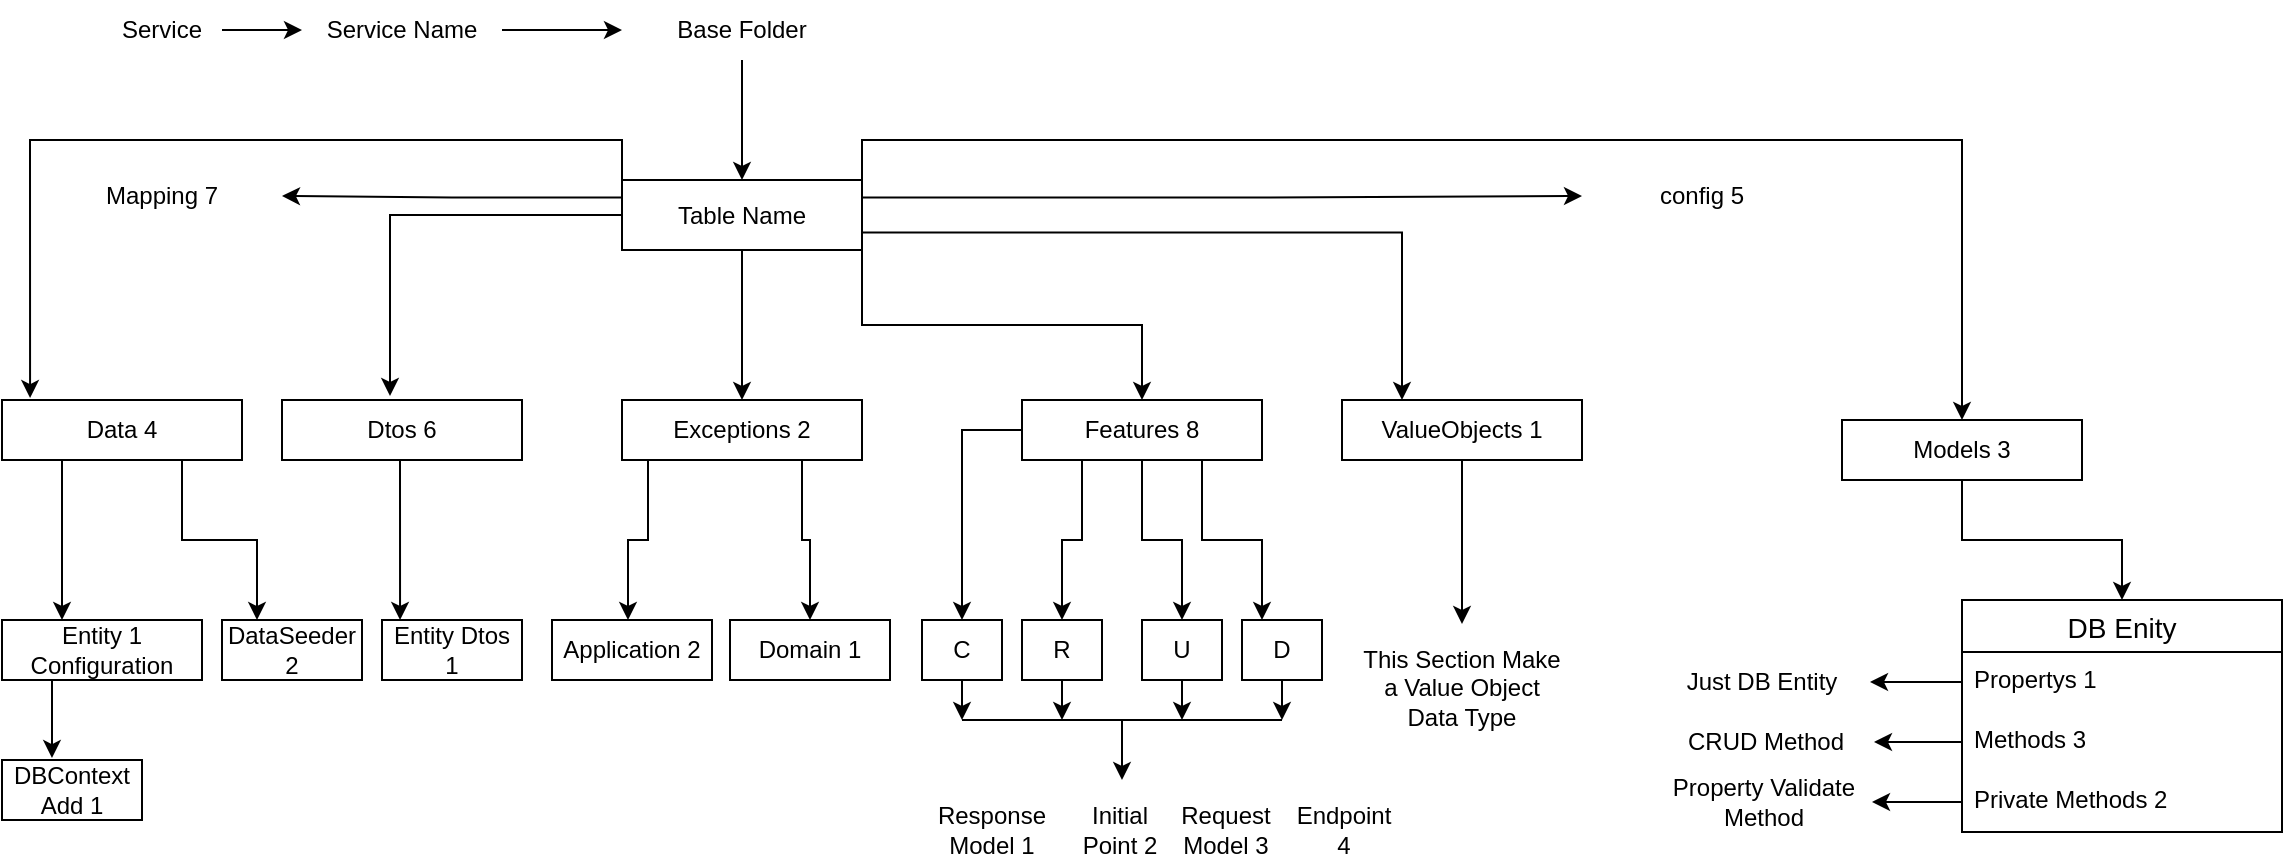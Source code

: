 <mxfile version="21.1.2" type="github">
  <diagram name="Page-1" id="UMADV98i5JFgTWzXtIxi">
    <mxGraphModel dx="1120" dy="452" grid="1" gridSize="10" guides="1" tooltips="1" connect="1" arrows="1" fold="1" page="1" pageScale="1" pageWidth="827" pageHeight="1169" math="0" shadow="0">
      <root>
        <mxCell id="0" />
        <mxCell id="1" parent="0" />
        <mxCell id="pZzHoeOJ069ep5u9NYxu-22" style="edgeStyle=orthogonalEdgeStyle;rounded=0;orthogonalLoop=1;jettySize=auto;html=1;entryX=0;entryY=0.5;entryDx=0;entryDy=0;" parent="1" source="pZzHoeOJ069ep5u9NYxu-19" target="pZzHoeOJ069ep5u9NYxu-21" edge="1">
          <mxGeometry relative="1" as="geometry">
            <mxPoint x="230" y="20" as="targetPoint" />
          </mxGeometry>
        </mxCell>
        <mxCell id="pZzHoeOJ069ep5u9NYxu-19" value="Service" style="text;html=1;strokeColor=none;fillColor=none;align=center;verticalAlign=middle;whiteSpace=wrap;rounded=0;" parent="1" vertex="1">
          <mxGeometry x="60" y="10" width="60" height="30" as="geometry" />
        </mxCell>
        <mxCell id="pZzHoeOJ069ep5u9NYxu-24" style="edgeStyle=orthogonalEdgeStyle;rounded=0;orthogonalLoop=1;jettySize=auto;html=1;" parent="1" source="pZzHoeOJ069ep5u9NYxu-21" target="pZzHoeOJ069ep5u9NYxu-23" edge="1">
          <mxGeometry relative="1" as="geometry" />
        </mxCell>
        <mxCell id="pZzHoeOJ069ep5u9NYxu-21" value="Service Name" style="text;html=1;strokeColor=none;fillColor=none;align=center;verticalAlign=middle;whiteSpace=wrap;rounded=0;" parent="1" vertex="1">
          <mxGeometry x="160" y="10" width="100" height="30" as="geometry" />
        </mxCell>
        <mxCell id="pZzHoeOJ069ep5u9NYxu-30" style="edgeStyle=orthogonalEdgeStyle;rounded=0;orthogonalLoop=1;jettySize=auto;html=1;exitX=0.5;exitY=1;exitDx=0;exitDy=0;" parent="1" source="pZzHoeOJ069ep5u9NYxu-23" target="pZzHoeOJ069ep5u9NYxu-25" edge="1">
          <mxGeometry relative="1" as="geometry" />
        </mxCell>
        <mxCell id="pZzHoeOJ069ep5u9NYxu-23" value="Base Folder" style="text;html=1;strokeColor=none;fillColor=none;align=center;verticalAlign=middle;whiteSpace=wrap;rounded=0;" parent="1" vertex="1">
          <mxGeometry x="320" y="10" width="120" height="30" as="geometry" />
        </mxCell>
        <mxCell id="pZzHoeOJ069ep5u9NYxu-38" style="edgeStyle=orthogonalEdgeStyle;rounded=0;orthogonalLoop=1;jettySize=auto;html=1;exitX=1;exitY=0;exitDx=0;exitDy=0;entryX=0.5;entryY=0;entryDx=0;entryDy=0;" parent="1" source="pZzHoeOJ069ep5u9NYxu-25" target="pZzHoeOJ069ep5u9NYxu-35" edge="1">
          <mxGeometry relative="1" as="geometry" />
        </mxCell>
        <mxCell id="pZzHoeOJ069ep5u9NYxu-40" style="edgeStyle=orthogonalEdgeStyle;rounded=0;orthogonalLoop=1;jettySize=auto;html=1;exitX=0.5;exitY=1;exitDx=0;exitDy=0;entryX=0.5;entryY=0;entryDx=0;entryDy=0;" parent="1" source="pZzHoeOJ069ep5u9NYxu-25" target="pZzHoeOJ069ep5u9NYxu-33" edge="1">
          <mxGeometry relative="1" as="geometry" />
        </mxCell>
        <mxCell id="pZzHoeOJ069ep5u9NYxu-41" style="edgeStyle=orthogonalEdgeStyle;rounded=0;orthogonalLoop=1;jettySize=auto;html=1;exitX=0;exitY=0;exitDx=0;exitDy=0;entryX=0.117;entryY=-0.033;entryDx=0;entryDy=0;entryPerimeter=0;" parent="1" source="pZzHoeOJ069ep5u9NYxu-25" target="pZzHoeOJ069ep5u9NYxu-31" edge="1">
          <mxGeometry relative="1" as="geometry">
            <mxPoint x="20" y="140" as="targetPoint" />
          </mxGeometry>
        </mxCell>
        <mxCell id="pZzHoeOJ069ep5u9NYxu-42" style="edgeStyle=orthogonalEdgeStyle;rounded=0;orthogonalLoop=1;jettySize=auto;html=1;exitX=0;exitY=0.5;exitDx=0;exitDy=0;entryX=0.45;entryY=-0.067;entryDx=0;entryDy=0;entryPerimeter=0;" parent="1" source="pZzHoeOJ069ep5u9NYxu-25" target="pZzHoeOJ069ep5u9NYxu-32" edge="1">
          <mxGeometry relative="1" as="geometry" />
        </mxCell>
        <mxCell id="pZzHoeOJ069ep5u9NYxu-51" style="edgeStyle=orthogonalEdgeStyle;rounded=0;orthogonalLoop=1;jettySize=auto;html=1;exitX=1;exitY=1;exitDx=0;exitDy=0;entryX=0.5;entryY=0;entryDx=0;entryDy=0;" parent="1" source="pZzHoeOJ069ep5u9NYxu-25" target="pZzHoeOJ069ep5u9NYxu-34" edge="1">
          <mxGeometry relative="1" as="geometry" />
        </mxCell>
        <mxCell id="pZzHoeOJ069ep5u9NYxu-52" style="edgeStyle=orthogonalEdgeStyle;rounded=0;orthogonalLoop=1;jettySize=auto;html=1;exitX=1;exitY=0.75;exitDx=0;exitDy=0;entryX=0.25;entryY=0;entryDx=0;entryDy=0;" parent="1" source="pZzHoeOJ069ep5u9NYxu-25" target="pZzHoeOJ069ep5u9NYxu-45" edge="1">
          <mxGeometry relative="1" as="geometry" />
        </mxCell>
        <mxCell id="pZzHoeOJ069ep5u9NYxu-56" style="edgeStyle=orthogonalEdgeStyle;rounded=0;orthogonalLoop=1;jettySize=auto;html=1;exitX=1;exitY=0.25;exitDx=0;exitDy=0;" parent="1" source="pZzHoeOJ069ep5u9NYxu-25" target="pZzHoeOJ069ep5u9NYxu-55" edge="1">
          <mxGeometry relative="1" as="geometry" />
        </mxCell>
        <mxCell id="pZzHoeOJ069ep5u9NYxu-58" style="edgeStyle=orthogonalEdgeStyle;rounded=0;orthogonalLoop=1;jettySize=auto;html=1;exitX=0;exitY=0.25;exitDx=0;exitDy=0;" parent="1" source="pZzHoeOJ069ep5u9NYxu-25" target="pZzHoeOJ069ep5u9NYxu-57" edge="1">
          <mxGeometry relative="1" as="geometry" />
        </mxCell>
        <mxCell id="pZzHoeOJ069ep5u9NYxu-25" value="Table Name" style="whiteSpace=wrap;html=1;" parent="1" vertex="1">
          <mxGeometry x="320" y="100" width="120" height="35" as="geometry" />
        </mxCell>
        <mxCell id="YP6eUnewBaTXaxf08kpu-2" value="" style="edgeStyle=orthogonalEdgeStyle;rounded=0;orthogonalLoop=1;jettySize=auto;html=1;" parent="1" source="pZzHoeOJ069ep5u9NYxu-31" target="YP6eUnewBaTXaxf08kpu-1" edge="1">
          <mxGeometry relative="1" as="geometry">
            <Array as="points">
              <mxPoint x="40" y="260" />
              <mxPoint x="40" y="260" />
            </Array>
          </mxGeometry>
        </mxCell>
        <mxCell id="YP6eUnewBaTXaxf08kpu-6" style="edgeStyle=orthogonalEdgeStyle;rounded=0;orthogonalLoop=1;jettySize=auto;html=1;exitX=0.75;exitY=1;exitDx=0;exitDy=0;entryX=0.25;entryY=0;entryDx=0;entryDy=0;" parent="1" source="pZzHoeOJ069ep5u9NYxu-31" target="YP6eUnewBaTXaxf08kpu-5" edge="1">
          <mxGeometry relative="1" as="geometry" />
        </mxCell>
        <mxCell id="pZzHoeOJ069ep5u9NYxu-31" value="Data 4" style="whiteSpace=wrap;html=1;" parent="1" vertex="1">
          <mxGeometry x="10" y="210" width="120" height="30" as="geometry" />
        </mxCell>
        <mxCell id="YP6eUnewBaTXaxf08kpu-9" style="edgeStyle=orthogonalEdgeStyle;rounded=0;orthogonalLoop=1;jettySize=auto;html=1;exitX=0.5;exitY=1;exitDx=0;exitDy=0;entryX=0.129;entryY=0;entryDx=0;entryDy=0;entryPerimeter=0;" parent="1" edge="1">
          <mxGeometry relative="1" as="geometry">
            <mxPoint x="210" y="240" as="sourcePoint" />
            <mxPoint x="209.03" y="320" as="targetPoint" />
            <Array as="points">
              <mxPoint x="209" y="240" />
            </Array>
          </mxGeometry>
        </mxCell>
        <mxCell id="pZzHoeOJ069ep5u9NYxu-32" value="Dtos 6" style="whiteSpace=wrap;html=1;" parent="1" vertex="1">
          <mxGeometry x="150" y="210" width="120" height="30" as="geometry" />
        </mxCell>
        <mxCell id="YP6eUnewBaTXaxf08kpu-11" value="" style="edgeStyle=orthogonalEdgeStyle;rounded=0;orthogonalLoop=1;jettySize=auto;html=1;" parent="1" edge="1">
          <mxGeometry relative="1" as="geometry">
            <mxPoint x="333" y="240" as="sourcePoint" />
            <mxPoint x="323" y="320" as="targetPoint" />
            <Array as="points">
              <mxPoint x="333" y="280" />
              <mxPoint x="323" y="280" />
            </Array>
          </mxGeometry>
        </mxCell>
        <mxCell id="YP6eUnewBaTXaxf08kpu-13" style="edgeStyle=orthogonalEdgeStyle;rounded=0;orthogonalLoop=1;jettySize=auto;html=1;exitX=0.75;exitY=1;exitDx=0;exitDy=0;entryX=0.5;entryY=0;entryDx=0;entryDy=0;" parent="1" source="pZzHoeOJ069ep5u9NYxu-33" target="YP6eUnewBaTXaxf08kpu-12" edge="1">
          <mxGeometry relative="1" as="geometry" />
        </mxCell>
        <mxCell id="pZzHoeOJ069ep5u9NYxu-33" value="Exceptions 2" style="whiteSpace=wrap;html=1;" parent="1" vertex="1">
          <mxGeometry x="320" y="210" width="120" height="30" as="geometry" />
        </mxCell>
        <mxCell id="YP6eUnewBaTXaxf08kpu-15" value="" style="edgeStyle=orthogonalEdgeStyle;rounded=0;orthogonalLoop=1;jettySize=auto;html=1;" parent="1" source="pZzHoeOJ069ep5u9NYxu-34" target="YP6eUnewBaTXaxf08kpu-14" edge="1">
          <mxGeometry relative="1" as="geometry" />
        </mxCell>
        <mxCell id="YP6eUnewBaTXaxf08kpu-19" style="edgeStyle=orthogonalEdgeStyle;rounded=0;orthogonalLoop=1;jettySize=auto;html=1;exitX=0.25;exitY=1;exitDx=0;exitDy=0;entryX=0.5;entryY=0;entryDx=0;entryDy=0;" parent="1" source="pZzHoeOJ069ep5u9NYxu-34" target="YP6eUnewBaTXaxf08kpu-16" edge="1">
          <mxGeometry relative="1" as="geometry" />
        </mxCell>
        <mxCell id="YP6eUnewBaTXaxf08kpu-20" style="edgeStyle=orthogonalEdgeStyle;rounded=0;orthogonalLoop=1;jettySize=auto;html=1;exitX=0.5;exitY=1;exitDx=0;exitDy=0;entryX=0.5;entryY=0;entryDx=0;entryDy=0;" parent="1" source="pZzHoeOJ069ep5u9NYxu-34" target="YP6eUnewBaTXaxf08kpu-17" edge="1">
          <mxGeometry relative="1" as="geometry" />
        </mxCell>
        <mxCell id="YP6eUnewBaTXaxf08kpu-21" style="edgeStyle=orthogonalEdgeStyle;rounded=0;orthogonalLoop=1;jettySize=auto;html=1;exitX=0.75;exitY=1;exitDx=0;exitDy=0;entryX=0.25;entryY=0;entryDx=0;entryDy=0;" parent="1" source="pZzHoeOJ069ep5u9NYxu-34" target="YP6eUnewBaTXaxf08kpu-18" edge="1">
          <mxGeometry relative="1" as="geometry" />
        </mxCell>
        <mxCell id="pZzHoeOJ069ep5u9NYxu-34" value="Features 8" style="whiteSpace=wrap;html=1;" parent="1" vertex="1">
          <mxGeometry x="520" y="210" width="120" height="30" as="geometry" />
        </mxCell>
        <mxCell id="pZzHoeOJ069ep5u9NYxu-59" style="edgeStyle=orthogonalEdgeStyle;rounded=0;orthogonalLoop=1;jettySize=auto;html=1;exitX=0.5;exitY=1;exitDx=0;exitDy=0;entryX=0.5;entryY=0;entryDx=0;entryDy=0;" parent="1" source="pZzHoeOJ069ep5u9NYxu-35" target="u61qnfWPwvR5sV4NFVFH-3" edge="1">
          <mxGeometry relative="1" as="geometry">
            <mxPoint x="821" y="350" as="targetPoint" />
          </mxGeometry>
        </mxCell>
        <mxCell id="pZzHoeOJ069ep5u9NYxu-35" value="Models 3&lt;br&gt;" style="whiteSpace=wrap;html=1;" parent="1" vertex="1">
          <mxGeometry x="930" y="220" width="120" height="30" as="geometry" />
        </mxCell>
        <mxCell id="YP6eUnewBaTXaxf08kpu-23" value="" style="edgeStyle=orthogonalEdgeStyle;rounded=0;orthogonalLoop=1;jettySize=auto;html=1;" parent="1" source="pZzHoeOJ069ep5u9NYxu-45" target="YP6eUnewBaTXaxf08kpu-35" edge="1">
          <mxGeometry relative="1" as="geometry">
            <mxPoint x="740" y="320" as="targetPoint" />
          </mxGeometry>
        </mxCell>
        <mxCell id="pZzHoeOJ069ep5u9NYxu-45" value="ValueObjects 1" style="whiteSpace=wrap;html=1;" parent="1" vertex="1">
          <mxGeometry x="680" y="210" width="120" height="30" as="geometry" />
        </mxCell>
        <mxCell id="pZzHoeOJ069ep5u9NYxu-55" value="config 5" style="text;html=1;strokeColor=none;fillColor=none;align=center;verticalAlign=middle;whiteSpace=wrap;rounded=0;" parent="1" vertex="1">
          <mxGeometry x="800" y="93" width="120" height="30" as="geometry" />
        </mxCell>
        <mxCell id="pZzHoeOJ069ep5u9NYxu-57" value="Mapping 7" style="text;html=1;strokeColor=none;fillColor=none;align=center;verticalAlign=middle;whiteSpace=wrap;rounded=0;" parent="1" vertex="1">
          <mxGeometry x="30" y="93" width="120" height="30" as="geometry" />
        </mxCell>
        <mxCell id="u61qnfWPwvR5sV4NFVFH-3" value="DB Enity" style="swimlane;fontStyle=0;childLayout=stackLayout;horizontal=1;startSize=26;horizontalStack=0;resizeParent=1;resizeParentMax=0;resizeLast=0;collapsible=1;marginBottom=0;align=center;fontSize=14;" parent="1" vertex="1">
          <mxGeometry x="990" y="310" width="160" height="116" as="geometry" />
        </mxCell>
        <mxCell id="u61qnfWPwvR5sV4NFVFH-4" value="Propertys 1" style="text;strokeColor=none;fillColor=none;spacingLeft=4;spacingRight=4;overflow=hidden;rotatable=0;points=[[0,0.5],[1,0.5]];portConstraint=eastwest;fontSize=12;" parent="u61qnfWPwvR5sV4NFVFH-3" vertex="1">
          <mxGeometry y="26" width="160" height="30" as="geometry" />
        </mxCell>
        <mxCell id="u61qnfWPwvR5sV4NFVFH-5" value="Methods 3" style="text;strokeColor=none;fillColor=none;spacingLeft=4;spacingRight=4;overflow=hidden;rotatable=0;points=[[0,0.5],[1,0.5]];portConstraint=eastwest;fontSize=12;" parent="u61qnfWPwvR5sV4NFVFH-3" vertex="1">
          <mxGeometry y="56" width="160" height="30" as="geometry" />
        </mxCell>
        <mxCell id="u61qnfWPwvR5sV4NFVFH-6" value="Private Methods 2" style="text;strokeColor=none;fillColor=none;spacingLeft=4;spacingRight=4;overflow=hidden;rotatable=0;points=[[0,0.5],[1,0.5]];portConstraint=eastwest;fontSize=12;" parent="u61qnfWPwvR5sV4NFVFH-3" vertex="1">
          <mxGeometry y="86" width="160" height="30" as="geometry" />
        </mxCell>
        <mxCell id="JGXLf3AlC8SqFUgYWq7z-3" style="edgeStyle=orthogonalEdgeStyle;rounded=0;orthogonalLoop=1;jettySize=auto;html=1;exitX=0.25;exitY=1;exitDx=0;exitDy=0;entryX=0.357;entryY=-0.033;entryDx=0;entryDy=0;entryPerimeter=0;" edge="1" parent="1" source="YP6eUnewBaTXaxf08kpu-1" target="JGXLf3AlC8SqFUgYWq7z-1">
          <mxGeometry relative="1" as="geometry" />
        </mxCell>
        <mxCell id="YP6eUnewBaTXaxf08kpu-1" value="Entity 1 Configuration" style="whiteSpace=wrap;html=1;" parent="1" vertex="1">
          <mxGeometry x="10" y="320" width="100" height="30" as="geometry" />
        </mxCell>
        <mxCell id="YP6eUnewBaTXaxf08kpu-5" value="DataSeeder 2" style="whiteSpace=wrap;html=1;" parent="1" vertex="1">
          <mxGeometry x="120" y="320" width="70" height="30" as="geometry" />
        </mxCell>
        <mxCell id="YP6eUnewBaTXaxf08kpu-8" value="Entity Dtos 1" style="whiteSpace=wrap;html=1;" parent="1" vertex="1">
          <mxGeometry x="200" y="320" width="70" height="30" as="geometry" />
        </mxCell>
        <mxCell id="YP6eUnewBaTXaxf08kpu-10" value="Application 2" style="whiteSpace=wrap;html=1;" parent="1" vertex="1">
          <mxGeometry x="285" y="320" width="80" height="30" as="geometry" />
        </mxCell>
        <mxCell id="YP6eUnewBaTXaxf08kpu-12" value="Domain 1" style="whiteSpace=wrap;html=1;" parent="1" vertex="1">
          <mxGeometry x="374" y="320" width="80" height="30" as="geometry" />
        </mxCell>
        <mxCell id="JGXLf3AlC8SqFUgYWq7z-4" style="edgeStyle=orthogonalEdgeStyle;rounded=0;orthogonalLoop=1;jettySize=auto;html=1;exitX=0.5;exitY=1;exitDx=0;exitDy=0;" edge="1" parent="1" source="YP6eUnewBaTXaxf08kpu-14">
          <mxGeometry relative="1" as="geometry">
            <mxPoint x="490" y="370" as="targetPoint" />
          </mxGeometry>
        </mxCell>
        <mxCell id="YP6eUnewBaTXaxf08kpu-14" value="C" style="whiteSpace=wrap;html=1;" parent="1" vertex="1">
          <mxGeometry x="470" y="320" width="40" height="30" as="geometry" />
        </mxCell>
        <mxCell id="JGXLf3AlC8SqFUgYWq7z-5" style="edgeStyle=orthogonalEdgeStyle;rounded=0;orthogonalLoop=1;jettySize=auto;html=1;exitX=0.5;exitY=1;exitDx=0;exitDy=0;" edge="1" parent="1" source="YP6eUnewBaTXaxf08kpu-16">
          <mxGeometry relative="1" as="geometry">
            <mxPoint x="540" y="370" as="targetPoint" />
          </mxGeometry>
        </mxCell>
        <mxCell id="YP6eUnewBaTXaxf08kpu-16" value="R" style="whiteSpace=wrap;html=1;" parent="1" vertex="1">
          <mxGeometry x="520" y="320" width="40" height="30" as="geometry" />
        </mxCell>
        <mxCell id="JGXLf3AlC8SqFUgYWq7z-6" style="edgeStyle=orthogonalEdgeStyle;rounded=0;orthogonalLoop=1;jettySize=auto;html=1;exitX=0.5;exitY=1;exitDx=0;exitDy=0;" edge="1" parent="1" source="YP6eUnewBaTXaxf08kpu-17">
          <mxGeometry relative="1" as="geometry">
            <mxPoint x="600" y="370" as="targetPoint" />
          </mxGeometry>
        </mxCell>
        <mxCell id="YP6eUnewBaTXaxf08kpu-17" value="U" style="whiteSpace=wrap;html=1;" parent="1" vertex="1">
          <mxGeometry x="580" y="320" width="40" height="30" as="geometry" />
        </mxCell>
        <mxCell id="JGXLf3AlC8SqFUgYWq7z-7" style="edgeStyle=orthogonalEdgeStyle;rounded=0;orthogonalLoop=1;jettySize=auto;html=1;exitX=0.5;exitY=1;exitDx=0;exitDy=0;" edge="1" parent="1" source="YP6eUnewBaTXaxf08kpu-18">
          <mxGeometry relative="1" as="geometry">
            <mxPoint x="650" y="370" as="targetPoint" />
          </mxGeometry>
        </mxCell>
        <mxCell id="YP6eUnewBaTXaxf08kpu-18" value="D" style="whiteSpace=wrap;html=1;" parent="1" vertex="1">
          <mxGeometry x="630" y="320" width="40" height="30" as="geometry" />
        </mxCell>
        <mxCell id="YP6eUnewBaTXaxf08kpu-27" value="Just DB Entity" style="text;html=1;strokeColor=none;fillColor=none;align=center;verticalAlign=middle;whiteSpace=wrap;rounded=0;" parent="1" vertex="1">
          <mxGeometry x="836" y="336" width="108" height="30" as="geometry" />
        </mxCell>
        <mxCell id="YP6eUnewBaTXaxf08kpu-30" style="edgeStyle=orthogonalEdgeStyle;rounded=0;orthogonalLoop=1;jettySize=auto;html=1;exitX=0;exitY=0.5;exitDx=0;exitDy=0;" parent="1" source="u61qnfWPwvR5sV4NFVFH-4" target="YP6eUnewBaTXaxf08kpu-27" edge="1">
          <mxGeometry relative="1" as="geometry">
            <mxPoint x="960" y="351" as="targetPoint" />
          </mxGeometry>
        </mxCell>
        <mxCell id="YP6eUnewBaTXaxf08kpu-31" value="CRUD Method" style="text;html=1;strokeColor=none;fillColor=none;align=center;verticalAlign=middle;whiteSpace=wrap;rounded=0;" parent="1" vertex="1">
          <mxGeometry x="838" y="366" width="108" height="30" as="geometry" />
        </mxCell>
        <mxCell id="YP6eUnewBaTXaxf08kpu-32" style="edgeStyle=orthogonalEdgeStyle;rounded=0;orthogonalLoop=1;jettySize=auto;html=1;exitX=0;exitY=0.5;exitDx=0;exitDy=0;" parent="1" source="u61qnfWPwvR5sV4NFVFH-5" target="YP6eUnewBaTXaxf08kpu-31" edge="1">
          <mxGeometry relative="1" as="geometry" />
        </mxCell>
        <mxCell id="YP6eUnewBaTXaxf08kpu-33" value="Property Validate Method" style="text;html=1;strokeColor=none;fillColor=none;align=center;verticalAlign=middle;whiteSpace=wrap;rounded=0;" parent="1" vertex="1">
          <mxGeometry x="837" y="396" width="108" height="30" as="geometry" />
        </mxCell>
        <mxCell id="YP6eUnewBaTXaxf08kpu-34" style="edgeStyle=orthogonalEdgeStyle;rounded=0;orthogonalLoop=1;jettySize=auto;html=1;exitX=0;exitY=0.5;exitDx=0;exitDy=0;" parent="1" source="u61qnfWPwvR5sV4NFVFH-6" target="YP6eUnewBaTXaxf08kpu-33" edge="1">
          <mxGeometry relative="1" as="geometry" />
        </mxCell>
        <mxCell id="YP6eUnewBaTXaxf08kpu-35" value="This Section Make a Value Object Data Type" style="text;html=1;strokeColor=none;fillColor=none;align=center;verticalAlign=middle;whiteSpace=wrap;rounded=0;" parent="1" vertex="1">
          <mxGeometry x="686" y="322" width="108" height="64" as="geometry" />
        </mxCell>
        <mxCell id="JGXLf3AlC8SqFUgYWq7z-1" value="DBContext Add 1" style="whiteSpace=wrap;html=1;" vertex="1" parent="1">
          <mxGeometry x="10" y="390" width="70" height="30" as="geometry" />
        </mxCell>
        <mxCell id="JGXLf3AlC8SqFUgYWq7z-9" value="" style="endArrow=none;html=1;rounded=0;" edge="1" parent="1">
          <mxGeometry width="50" height="50" relative="1" as="geometry">
            <mxPoint x="490" y="370" as="sourcePoint" />
            <mxPoint x="650" y="370" as="targetPoint" />
          </mxGeometry>
        </mxCell>
        <mxCell id="JGXLf3AlC8SqFUgYWq7z-12" value="" style="endArrow=classic;html=1;rounded=0;" edge="1" parent="1">
          <mxGeometry width="50" height="50" relative="1" as="geometry">
            <mxPoint x="570" y="370" as="sourcePoint" />
            <mxPoint x="570" y="400" as="targetPoint" />
          </mxGeometry>
        </mxCell>
        <mxCell id="JGXLf3AlC8SqFUgYWq7z-14" value="Response Model 1" style="text;html=1;strokeColor=none;fillColor=none;align=center;verticalAlign=middle;whiteSpace=wrap;rounded=0;" vertex="1" parent="1">
          <mxGeometry x="470" y="410" width="70" height="30" as="geometry" />
        </mxCell>
        <mxCell id="JGXLf3AlC8SqFUgYWq7z-15" value="Initial Point 2" style="text;html=1;strokeColor=none;fillColor=none;align=center;verticalAlign=middle;whiteSpace=wrap;rounded=0;" vertex="1" parent="1">
          <mxGeometry x="544" y="410" width="50" height="30" as="geometry" />
        </mxCell>
        <mxCell id="JGXLf3AlC8SqFUgYWq7z-16" value="Request Model 3" style="text;html=1;strokeColor=none;fillColor=none;align=center;verticalAlign=middle;whiteSpace=wrap;rounded=0;" vertex="1" parent="1">
          <mxGeometry x="597" y="410" width="50" height="30" as="geometry" />
        </mxCell>
        <mxCell id="JGXLf3AlC8SqFUgYWq7z-17" value="Endpoint 4" style="text;html=1;strokeColor=none;fillColor=none;align=center;verticalAlign=middle;whiteSpace=wrap;rounded=0;" vertex="1" parent="1">
          <mxGeometry x="652" y="410" width="58" height="30" as="geometry" />
        </mxCell>
      </root>
    </mxGraphModel>
  </diagram>
</mxfile>
